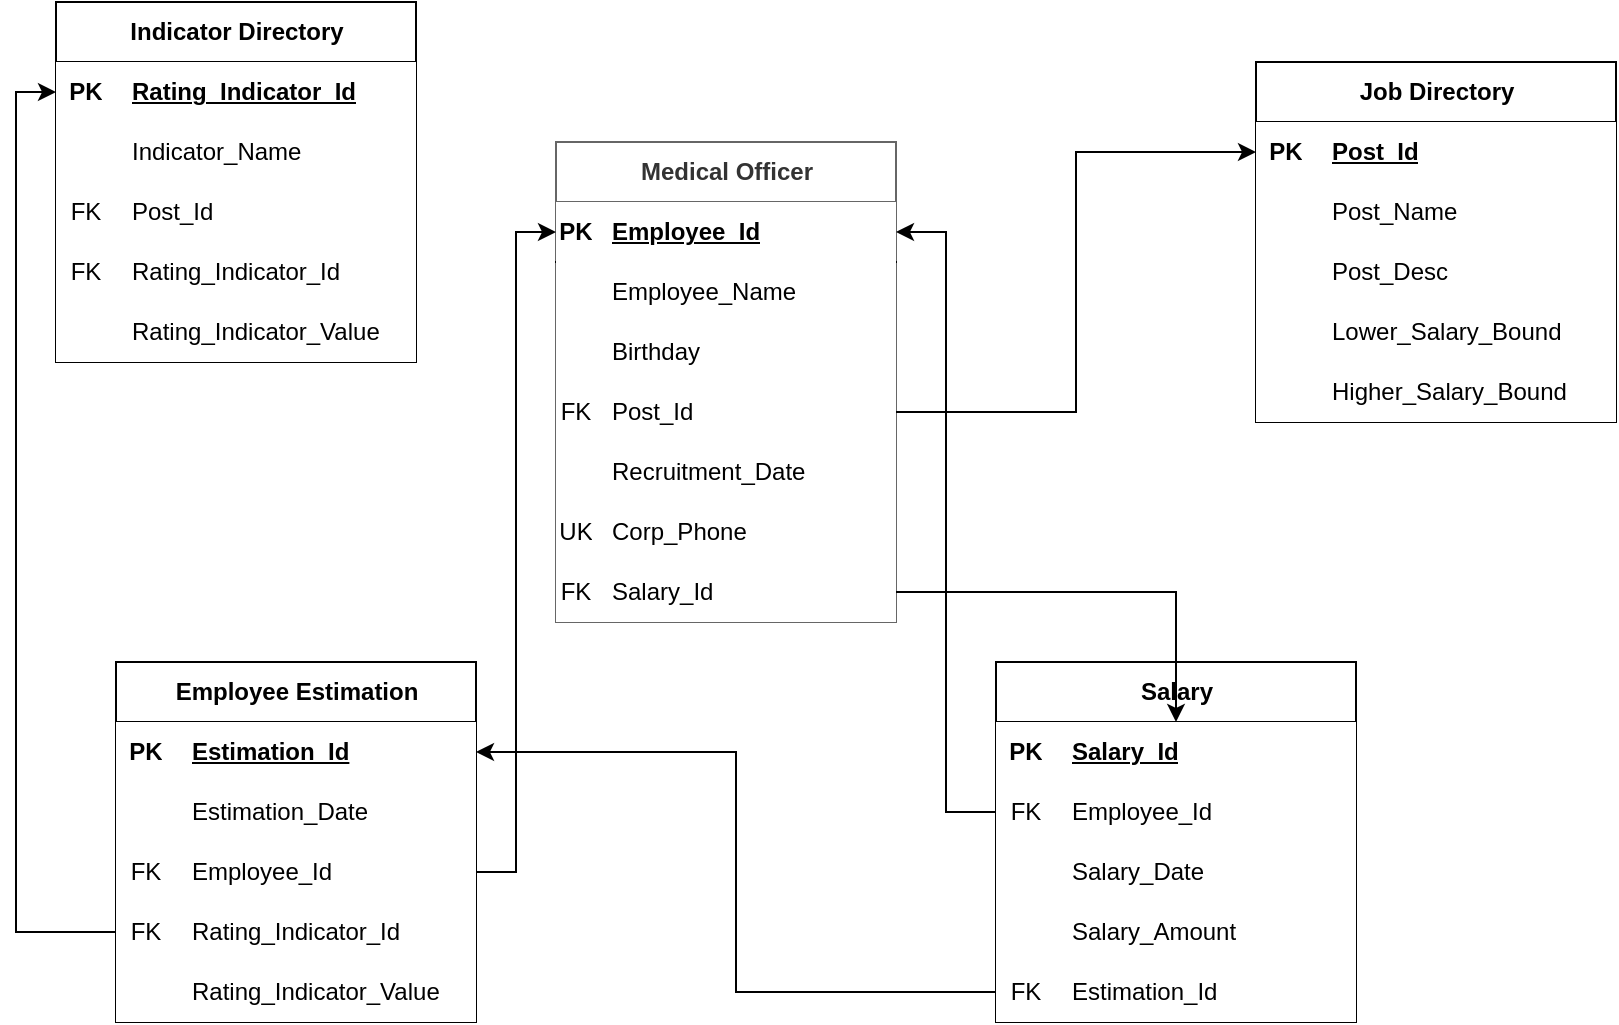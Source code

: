 <mxfile version="22.0.8" type="github">
  <diagram name="Страница — 1" id="zKT96YWZ9PQ_qWa-ZhKY">
    <mxGraphModel dx="995" dy="609" grid="1" gridSize="10" guides="1" tooltips="1" connect="1" arrows="1" fold="1" page="1" pageScale="1" pageWidth="827" pageHeight="1169" math="0" shadow="0">
      <root>
        <mxCell id="0" />
        <mxCell id="1" parent="0" />
        <mxCell id="txozZoUYV2aXUl3buHgu-1" value="Medical Officer" style="shape=table;startSize=30;container=1;collapsible=1;childLayout=tableLayout;fixedRows=1;rowLines=0;fontStyle=1;align=center;resizeLast=1;html=1;fillColor=#ffffff;strokeColor=#666666;fontColor=#333333;" vertex="1" parent="1">
          <mxGeometry x="480" y="240" width="170" height="240" as="geometry" />
        </mxCell>
        <mxCell id="txozZoUYV2aXUl3buHgu-2" value="" style="shape=tableRow;horizontal=0;startSize=0;swimlaneHead=0;swimlaneBody=0;fillColor=none;collapsible=0;dropTarget=0;points=[[0,0.5],[1,0.5]];portConstraint=eastwest;top=0;left=0;right=0;bottom=1;" vertex="1" parent="txozZoUYV2aXUl3buHgu-1">
          <mxGeometry y="30" width="170" height="30" as="geometry" />
        </mxCell>
        <mxCell id="txozZoUYV2aXUl3buHgu-3" value="PK" style="shape=partialRectangle;connectable=0;top=0;left=0;bottom=0;right=0;fontStyle=1;overflow=hidden;whiteSpace=wrap;html=1;" vertex="1" parent="txozZoUYV2aXUl3buHgu-2">
          <mxGeometry width="20" height="30" as="geometry">
            <mxRectangle width="20" height="30" as="alternateBounds" />
          </mxGeometry>
        </mxCell>
        <mxCell id="txozZoUYV2aXUl3buHgu-4" value="Employee_Id" style="shape=partialRectangle;connectable=0;top=0;left=0;bottom=0;right=0;align=left;spacingLeft=6;fontStyle=5;overflow=hidden;whiteSpace=wrap;html=1;strokeWidth=4;perimeterSpacing=2;" vertex="1" parent="txozZoUYV2aXUl3buHgu-2">
          <mxGeometry x="20" width="150" height="30" as="geometry">
            <mxRectangle width="150" height="30" as="alternateBounds" />
          </mxGeometry>
        </mxCell>
        <mxCell id="txozZoUYV2aXUl3buHgu-5" value="" style="shape=tableRow;horizontal=0;startSize=0;swimlaneHead=0;swimlaneBody=0;fillColor=none;collapsible=0;dropTarget=0;points=[[0,0.5],[1,0.5]];portConstraint=eastwest;top=0;left=0;right=0;bottom=0;" vertex="1" parent="txozZoUYV2aXUl3buHgu-1">
          <mxGeometry y="60" width="170" height="30" as="geometry" />
        </mxCell>
        <mxCell id="txozZoUYV2aXUl3buHgu-6" value="" style="shape=partialRectangle;connectable=0;top=0;left=0;bottom=0;right=0;editable=1;overflow=hidden;whiteSpace=wrap;html=1;" vertex="1" parent="txozZoUYV2aXUl3buHgu-5">
          <mxGeometry width="20" height="30" as="geometry">
            <mxRectangle width="20" height="30" as="alternateBounds" />
          </mxGeometry>
        </mxCell>
        <mxCell id="txozZoUYV2aXUl3buHgu-7" value="Employee_Name" style="shape=partialRectangle;connectable=0;top=0;left=0;bottom=0;right=0;align=left;spacingLeft=6;overflow=hidden;whiteSpace=wrap;html=1;" vertex="1" parent="txozZoUYV2aXUl3buHgu-5">
          <mxGeometry x="20" width="150" height="30" as="geometry">
            <mxRectangle width="150" height="30" as="alternateBounds" />
          </mxGeometry>
        </mxCell>
        <mxCell id="txozZoUYV2aXUl3buHgu-8" value="" style="shape=tableRow;horizontal=0;startSize=0;swimlaneHead=0;swimlaneBody=0;fillColor=none;collapsible=0;dropTarget=0;points=[[0,0.5],[1,0.5]];portConstraint=eastwest;top=0;left=0;right=0;bottom=0;" vertex="1" parent="txozZoUYV2aXUl3buHgu-1">
          <mxGeometry y="90" width="170" height="30" as="geometry" />
        </mxCell>
        <mxCell id="txozZoUYV2aXUl3buHgu-9" value="" style="shape=partialRectangle;connectable=0;top=0;left=0;bottom=0;right=0;editable=1;overflow=hidden;whiteSpace=wrap;html=1;" vertex="1" parent="txozZoUYV2aXUl3buHgu-8">
          <mxGeometry width="20" height="30" as="geometry">
            <mxRectangle width="20" height="30" as="alternateBounds" />
          </mxGeometry>
        </mxCell>
        <mxCell id="txozZoUYV2aXUl3buHgu-10" value="Birthday" style="shape=partialRectangle;connectable=0;top=0;left=0;bottom=0;right=0;align=left;spacingLeft=6;overflow=hidden;whiteSpace=wrap;html=1;" vertex="1" parent="txozZoUYV2aXUl3buHgu-8">
          <mxGeometry x="20" width="150" height="30" as="geometry">
            <mxRectangle width="150" height="30" as="alternateBounds" />
          </mxGeometry>
        </mxCell>
        <mxCell id="txozZoUYV2aXUl3buHgu-11" value="" style="shape=tableRow;horizontal=0;startSize=0;swimlaneHead=0;swimlaneBody=0;fillColor=none;collapsible=0;dropTarget=0;points=[[0,0.5],[1,0.5]];portConstraint=eastwest;top=0;left=0;right=0;bottom=0;strokeColor=#000000;" vertex="1" parent="txozZoUYV2aXUl3buHgu-1">
          <mxGeometry y="120" width="170" height="30" as="geometry" />
        </mxCell>
        <mxCell id="txozZoUYV2aXUl3buHgu-12" value="FK" style="shape=partialRectangle;connectable=0;top=0;left=0;bottom=0;right=0;editable=1;overflow=hidden;whiteSpace=wrap;html=1;" vertex="1" parent="txozZoUYV2aXUl3buHgu-11">
          <mxGeometry width="20" height="30" as="geometry">
            <mxRectangle width="20" height="30" as="alternateBounds" />
          </mxGeometry>
        </mxCell>
        <mxCell id="txozZoUYV2aXUl3buHgu-13" value="Post_Id" style="shape=partialRectangle;connectable=0;top=0;left=0;bottom=0;right=0;align=left;spacingLeft=6;overflow=hidden;whiteSpace=wrap;html=1;" vertex="1" parent="txozZoUYV2aXUl3buHgu-11">
          <mxGeometry x="20" width="150" height="30" as="geometry">
            <mxRectangle width="150" height="30" as="alternateBounds" />
          </mxGeometry>
        </mxCell>
        <mxCell id="txozZoUYV2aXUl3buHgu-18" style="shape=tableRow;horizontal=0;startSize=0;swimlaneHead=0;swimlaneBody=0;fillColor=none;collapsible=0;dropTarget=0;points=[[0,0.5],[1,0.5]];portConstraint=eastwest;top=0;left=0;right=0;bottom=0;strokeColor=#000000;" vertex="1" parent="txozZoUYV2aXUl3buHgu-1">
          <mxGeometry y="150" width="170" height="30" as="geometry" />
        </mxCell>
        <mxCell id="txozZoUYV2aXUl3buHgu-19" style="shape=partialRectangle;connectable=0;top=0;left=0;bottom=0;right=0;editable=1;overflow=hidden;whiteSpace=wrap;html=1;" vertex="1" parent="txozZoUYV2aXUl3buHgu-18">
          <mxGeometry width="20" height="30" as="geometry">
            <mxRectangle width="20" height="30" as="alternateBounds" />
          </mxGeometry>
        </mxCell>
        <mxCell id="txozZoUYV2aXUl3buHgu-20" value="Recruitment_Date" style="shape=partialRectangle;connectable=0;top=0;left=0;bottom=0;right=0;align=left;spacingLeft=6;overflow=hidden;whiteSpace=wrap;html=1;" vertex="1" parent="txozZoUYV2aXUl3buHgu-18">
          <mxGeometry x="20" width="150" height="30" as="geometry">
            <mxRectangle width="150" height="30" as="alternateBounds" />
          </mxGeometry>
        </mxCell>
        <mxCell id="txozZoUYV2aXUl3buHgu-21" style="shape=tableRow;horizontal=0;startSize=0;swimlaneHead=0;swimlaneBody=0;fillColor=none;collapsible=0;dropTarget=0;points=[[0,0.5],[1,0.5]];portConstraint=eastwest;top=0;left=0;right=0;bottom=0;strokeColor=#000000;" vertex="1" parent="txozZoUYV2aXUl3buHgu-1">
          <mxGeometry y="180" width="170" height="30" as="geometry" />
        </mxCell>
        <mxCell id="txozZoUYV2aXUl3buHgu-22" value="UK" style="shape=partialRectangle;connectable=0;top=0;left=0;bottom=0;right=0;editable=1;overflow=hidden;whiteSpace=wrap;html=1;" vertex="1" parent="txozZoUYV2aXUl3buHgu-21">
          <mxGeometry width="20" height="30" as="geometry">
            <mxRectangle width="20" height="30" as="alternateBounds" />
          </mxGeometry>
        </mxCell>
        <mxCell id="txozZoUYV2aXUl3buHgu-23" value="Corp_Phone" style="shape=partialRectangle;connectable=0;top=0;left=0;bottom=0;right=0;align=left;spacingLeft=6;overflow=hidden;whiteSpace=wrap;html=1;" vertex="1" parent="txozZoUYV2aXUl3buHgu-21">
          <mxGeometry x="20" width="150" height="30" as="geometry">
            <mxRectangle width="150" height="30" as="alternateBounds" />
          </mxGeometry>
        </mxCell>
        <mxCell id="txozZoUYV2aXUl3buHgu-24" style="shape=tableRow;horizontal=0;startSize=0;swimlaneHead=0;swimlaneBody=0;fillColor=none;collapsible=0;dropTarget=0;points=[[0,0.5],[1,0.5]];portConstraint=eastwest;top=0;left=0;right=0;bottom=0;strokeColor=#000000;" vertex="1" parent="txozZoUYV2aXUl3buHgu-1">
          <mxGeometry y="210" width="170" height="30" as="geometry" />
        </mxCell>
        <mxCell id="txozZoUYV2aXUl3buHgu-25" value="FK" style="shape=partialRectangle;connectable=0;top=0;left=0;bottom=0;right=0;editable=1;overflow=hidden;whiteSpace=wrap;html=1;" vertex="1" parent="txozZoUYV2aXUl3buHgu-24">
          <mxGeometry width="20" height="30" as="geometry">
            <mxRectangle width="20" height="30" as="alternateBounds" />
          </mxGeometry>
        </mxCell>
        <mxCell id="txozZoUYV2aXUl3buHgu-26" value="Salary_Id" style="shape=partialRectangle;connectable=0;top=0;left=0;bottom=0;right=0;align=left;spacingLeft=6;overflow=hidden;whiteSpace=wrap;html=1;" vertex="1" parent="txozZoUYV2aXUl3buHgu-24">
          <mxGeometry x="20" width="150" height="30" as="geometry">
            <mxRectangle width="150" height="30" as="alternateBounds" />
          </mxGeometry>
        </mxCell>
        <mxCell id="txozZoUYV2aXUl3buHgu-30" value="Job Directory" style="shape=table;startSize=30;container=1;collapsible=1;childLayout=tableLayout;fixedRows=1;rowLines=0;fontStyle=1;align=center;resizeLast=1;html=1;" vertex="1" parent="1">
          <mxGeometry x="830" y="200" width="180" height="180" as="geometry" />
        </mxCell>
        <mxCell id="txozZoUYV2aXUl3buHgu-31" value="" style="shape=tableRow;horizontal=0;startSize=0;swimlaneHead=0;swimlaneBody=0;fillColor=none;collapsible=0;dropTarget=0;points=[[0,0.5],[1,0.5]];portConstraint=eastwest;top=0;left=0;right=0;bottom=1;" vertex="1" parent="txozZoUYV2aXUl3buHgu-30">
          <mxGeometry y="30" width="180" height="30" as="geometry" />
        </mxCell>
        <mxCell id="txozZoUYV2aXUl3buHgu-32" value="PK" style="shape=partialRectangle;connectable=0;top=0;left=0;bottom=0;right=0;fontStyle=1;overflow=hidden;whiteSpace=wrap;html=1;" vertex="1" parent="txozZoUYV2aXUl3buHgu-31">
          <mxGeometry width="30" height="30" as="geometry">
            <mxRectangle width="30" height="30" as="alternateBounds" />
          </mxGeometry>
        </mxCell>
        <mxCell id="txozZoUYV2aXUl3buHgu-33" value="Post_Id" style="shape=partialRectangle;connectable=0;top=0;left=0;bottom=0;right=0;align=left;spacingLeft=6;fontStyle=5;overflow=hidden;whiteSpace=wrap;html=1;" vertex="1" parent="txozZoUYV2aXUl3buHgu-31">
          <mxGeometry x="30" width="150" height="30" as="geometry">
            <mxRectangle width="150" height="30" as="alternateBounds" />
          </mxGeometry>
        </mxCell>
        <mxCell id="txozZoUYV2aXUl3buHgu-34" value="" style="shape=tableRow;horizontal=0;startSize=0;swimlaneHead=0;swimlaneBody=0;fillColor=none;collapsible=0;dropTarget=0;points=[[0,0.5],[1,0.5]];portConstraint=eastwest;top=0;left=0;right=0;bottom=0;" vertex="1" parent="txozZoUYV2aXUl3buHgu-30">
          <mxGeometry y="60" width="180" height="30" as="geometry" />
        </mxCell>
        <mxCell id="txozZoUYV2aXUl3buHgu-35" value="" style="shape=partialRectangle;connectable=0;top=0;left=0;bottom=0;right=0;editable=1;overflow=hidden;whiteSpace=wrap;html=1;" vertex="1" parent="txozZoUYV2aXUl3buHgu-34">
          <mxGeometry width="30" height="30" as="geometry">
            <mxRectangle width="30" height="30" as="alternateBounds" />
          </mxGeometry>
        </mxCell>
        <mxCell id="txozZoUYV2aXUl3buHgu-36" value="Post_Name" style="shape=partialRectangle;connectable=0;top=0;left=0;bottom=0;right=0;align=left;spacingLeft=6;overflow=hidden;whiteSpace=wrap;html=1;" vertex="1" parent="txozZoUYV2aXUl3buHgu-34">
          <mxGeometry x="30" width="150" height="30" as="geometry">
            <mxRectangle width="150" height="30" as="alternateBounds" />
          </mxGeometry>
        </mxCell>
        <mxCell id="txozZoUYV2aXUl3buHgu-37" value="" style="shape=tableRow;horizontal=0;startSize=0;swimlaneHead=0;swimlaneBody=0;fillColor=none;collapsible=0;dropTarget=0;points=[[0,0.5],[1,0.5]];portConstraint=eastwest;top=0;left=0;right=0;bottom=0;" vertex="1" parent="txozZoUYV2aXUl3buHgu-30">
          <mxGeometry y="90" width="180" height="30" as="geometry" />
        </mxCell>
        <mxCell id="txozZoUYV2aXUl3buHgu-38" value="" style="shape=partialRectangle;connectable=0;top=0;left=0;bottom=0;right=0;editable=1;overflow=hidden;whiteSpace=wrap;html=1;" vertex="1" parent="txozZoUYV2aXUl3buHgu-37">
          <mxGeometry width="30" height="30" as="geometry">
            <mxRectangle width="30" height="30" as="alternateBounds" />
          </mxGeometry>
        </mxCell>
        <mxCell id="txozZoUYV2aXUl3buHgu-39" value="Post_Desc" style="shape=partialRectangle;connectable=0;top=0;left=0;bottom=0;right=0;align=left;spacingLeft=6;overflow=hidden;whiteSpace=wrap;html=1;" vertex="1" parent="txozZoUYV2aXUl3buHgu-37">
          <mxGeometry x="30" width="150" height="30" as="geometry">
            <mxRectangle width="150" height="30" as="alternateBounds" />
          </mxGeometry>
        </mxCell>
        <mxCell id="txozZoUYV2aXUl3buHgu-40" value="" style="shape=tableRow;horizontal=0;startSize=0;swimlaneHead=0;swimlaneBody=0;fillColor=none;collapsible=0;dropTarget=0;points=[[0,0.5],[1,0.5]];portConstraint=eastwest;top=0;left=0;right=0;bottom=0;" vertex="1" parent="txozZoUYV2aXUl3buHgu-30">
          <mxGeometry y="120" width="180" height="30" as="geometry" />
        </mxCell>
        <mxCell id="txozZoUYV2aXUl3buHgu-41" value="" style="shape=partialRectangle;connectable=0;top=0;left=0;bottom=0;right=0;editable=1;overflow=hidden;whiteSpace=wrap;html=1;" vertex="1" parent="txozZoUYV2aXUl3buHgu-40">
          <mxGeometry width="30" height="30" as="geometry">
            <mxRectangle width="30" height="30" as="alternateBounds" />
          </mxGeometry>
        </mxCell>
        <mxCell id="txozZoUYV2aXUl3buHgu-42" value="Lower_Salary_Bound" style="shape=partialRectangle;connectable=0;top=0;left=0;bottom=0;right=0;align=left;spacingLeft=6;overflow=hidden;whiteSpace=wrap;html=1;" vertex="1" parent="txozZoUYV2aXUl3buHgu-40">
          <mxGeometry x="30" width="150" height="30" as="geometry">
            <mxRectangle width="150" height="30" as="alternateBounds" />
          </mxGeometry>
        </mxCell>
        <mxCell id="txozZoUYV2aXUl3buHgu-45" style="shape=tableRow;horizontal=0;startSize=0;swimlaneHead=0;swimlaneBody=0;fillColor=none;collapsible=0;dropTarget=0;points=[[0,0.5],[1,0.5]];portConstraint=eastwest;top=0;left=0;right=0;bottom=0;" vertex="1" parent="txozZoUYV2aXUl3buHgu-30">
          <mxGeometry y="150" width="180" height="30" as="geometry" />
        </mxCell>
        <mxCell id="txozZoUYV2aXUl3buHgu-46" style="shape=partialRectangle;connectable=0;top=0;left=0;bottom=0;right=0;editable=1;overflow=hidden;whiteSpace=wrap;html=1;" vertex="1" parent="txozZoUYV2aXUl3buHgu-45">
          <mxGeometry width="30" height="30" as="geometry">
            <mxRectangle width="30" height="30" as="alternateBounds" />
          </mxGeometry>
        </mxCell>
        <mxCell id="txozZoUYV2aXUl3buHgu-47" value="Higher_Salary_Bound" style="shape=partialRectangle;connectable=0;top=0;left=0;bottom=0;right=0;align=left;spacingLeft=6;overflow=hidden;whiteSpace=wrap;html=1;" vertex="1" parent="txozZoUYV2aXUl3buHgu-45">
          <mxGeometry x="30" width="150" height="30" as="geometry">
            <mxRectangle width="150" height="30" as="alternateBounds" />
          </mxGeometry>
        </mxCell>
        <mxCell id="txozZoUYV2aXUl3buHgu-49" value="Salary" style="shape=table;startSize=30;container=1;collapsible=1;childLayout=tableLayout;fixedRows=1;rowLines=0;fontStyle=1;align=center;resizeLast=1;html=1;" vertex="1" parent="1">
          <mxGeometry x="700" y="500" width="180" height="180" as="geometry" />
        </mxCell>
        <mxCell id="txozZoUYV2aXUl3buHgu-50" value="" style="shape=tableRow;horizontal=0;startSize=0;swimlaneHead=0;swimlaneBody=0;fillColor=none;collapsible=0;dropTarget=0;points=[[0,0.5],[1,0.5]];portConstraint=eastwest;top=0;left=0;right=0;bottom=1;" vertex="1" parent="txozZoUYV2aXUl3buHgu-49">
          <mxGeometry y="30" width="180" height="30" as="geometry" />
        </mxCell>
        <mxCell id="txozZoUYV2aXUl3buHgu-51" value="PK" style="shape=partialRectangle;connectable=0;top=0;left=0;bottom=0;right=0;fontStyle=1;overflow=hidden;whiteSpace=wrap;html=1;" vertex="1" parent="txozZoUYV2aXUl3buHgu-50">
          <mxGeometry width="30" height="30" as="geometry">
            <mxRectangle width="30" height="30" as="alternateBounds" />
          </mxGeometry>
        </mxCell>
        <mxCell id="txozZoUYV2aXUl3buHgu-52" value="Salary_Id" style="shape=partialRectangle;connectable=0;top=0;left=0;bottom=0;right=0;align=left;spacingLeft=6;fontStyle=5;overflow=hidden;whiteSpace=wrap;html=1;" vertex="1" parent="txozZoUYV2aXUl3buHgu-50">
          <mxGeometry x="30" width="150" height="30" as="geometry">
            <mxRectangle width="150" height="30" as="alternateBounds" />
          </mxGeometry>
        </mxCell>
        <mxCell id="txozZoUYV2aXUl3buHgu-53" value="" style="shape=tableRow;horizontal=0;startSize=0;swimlaneHead=0;swimlaneBody=0;fillColor=none;collapsible=0;dropTarget=0;points=[[0,0.5],[1,0.5]];portConstraint=eastwest;top=0;left=0;right=0;bottom=0;" vertex="1" parent="txozZoUYV2aXUl3buHgu-49">
          <mxGeometry y="60" width="180" height="30" as="geometry" />
        </mxCell>
        <mxCell id="txozZoUYV2aXUl3buHgu-54" value="FK" style="shape=partialRectangle;connectable=0;top=0;left=0;bottom=0;right=0;editable=1;overflow=hidden;whiteSpace=wrap;html=1;" vertex="1" parent="txozZoUYV2aXUl3buHgu-53">
          <mxGeometry width="30" height="30" as="geometry">
            <mxRectangle width="30" height="30" as="alternateBounds" />
          </mxGeometry>
        </mxCell>
        <mxCell id="txozZoUYV2aXUl3buHgu-55" value="Employee_Id" style="shape=partialRectangle;connectable=0;top=0;left=0;bottom=0;right=0;align=left;spacingLeft=6;overflow=hidden;whiteSpace=wrap;html=1;" vertex="1" parent="txozZoUYV2aXUl3buHgu-53">
          <mxGeometry x="30" width="150" height="30" as="geometry">
            <mxRectangle width="150" height="30" as="alternateBounds" />
          </mxGeometry>
        </mxCell>
        <mxCell id="txozZoUYV2aXUl3buHgu-56" value="" style="shape=tableRow;horizontal=0;startSize=0;swimlaneHead=0;swimlaneBody=0;fillColor=none;collapsible=0;dropTarget=0;points=[[0,0.5],[1,0.5]];portConstraint=eastwest;top=0;left=0;right=0;bottom=0;" vertex="1" parent="txozZoUYV2aXUl3buHgu-49">
          <mxGeometry y="90" width="180" height="30" as="geometry" />
        </mxCell>
        <mxCell id="txozZoUYV2aXUl3buHgu-57" value="" style="shape=partialRectangle;connectable=0;top=0;left=0;bottom=0;right=0;editable=1;overflow=hidden;whiteSpace=wrap;html=1;" vertex="1" parent="txozZoUYV2aXUl3buHgu-56">
          <mxGeometry width="30" height="30" as="geometry">
            <mxRectangle width="30" height="30" as="alternateBounds" />
          </mxGeometry>
        </mxCell>
        <mxCell id="txozZoUYV2aXUl3buHgu-58" value="Salary_Date" style="shape=partialRectangle;connectable=0;top=0;left=0;bottom=0;right=0;align=left;spacingLeft=6;overflow=hidden;whiteSpace=wrap;html=1;" vertex="1" parent="txozZoUYV2aXUl3buHgu-56">
          <mxGeometry x="30" width="150" height="30" as="geometry">
            <mxRectangle width="150" height="30" as="alternateBounds" />
          </mxGeometry>
        </mxCell>
        <mxCell id="txozZoUYV2aXUl3buHgu-59" value="" style="shape=tableRow;horizontal=0;startSize=0;swimlaneHead=0;swimlaneBody=0;fillColor=none;collapsible=0;dropTarget=0;points=[[0,0.5],[1,0.5]];portConstraint=eastwest;top=0;left=0;right=0;bottom=0;" vertex="1" parent="txozZoUYV2aXUl3buHgu-49">
          <mxGeometry y="120" width="180" height="30" as="geometry" />
        </mxCell>
        <mxCell id="txozZoUYV2aXUl3buHgu-60" value="" style="shape=partialRectangle;connectable=0;top=0;left=0;bottom=0;right=0;editable=1;overflow=hidden;whiteSpace=wrap;html=1;" vertex="1" parent="txozZoUYV2aXUl3buHgu-59">
          <mxGeometry width="30" height="30" as="geometry">
            <mxRectangle width="30" height="30" as="alternateBounds" />
          </mxGeometry>
        </mxCell>
        <mxCell id="txozZoUYV2aXUl3buHgu-61" value="Salary_Amount" style="shape=partialRectangle;connectable=0;top=0;left=0;bottom=0;right=0;align=left;spacingLeft=6;overflow=hidden;whiteSpace=wrap;html=1;" vertex="1" parent="txozZoUYV2aXUl3buHgu-59">
          <mxGeometry x="30" width="150" height="30" as="geometry">
            <mxRectangle width="150" height="30" as="alternateBounds" />
          </mxGeometry>
        </mxCell>
        <mxCell id="txozZoUYV2aXUl3buHgu-67" style="shape=tableRow;horizontal=0;startSize=0;swimlaneHead=0;swimlaneBody=0;fillColor=none;collapsible=0;dropTarget=0;points=[[0,0.5],[1,0.5]];portConstraint=eastwest;top=0;left=0;right=0;bottom=0;" vertex="1" parent="txozZoUYV2aXUl3buHgu-49">
          <mxGeometry y="150" width="180" height="30" as="geometry" />
        </mxCell>
        <mxCell id="txozZoUYV2aXUl3buHgu-68" value="FK" style="shape=partialRectangle;connectable=0;top=0;left=0;bottom=0;right=0;editable=1;overflow=hidden;whiteSpace=wrap;html=1;" vertex="1" parent="txozZoUYV2aXUl3buHgu-67">
          <mxGeometry width="30" height="30" as="geometry">
            <mxRectangle width="30" height="30" as="alternateBounds" />
          </mxGeometry>
        </mxCell>
        <mxCell id="txozZoUYV2aXUl3buHgu-69" value="Estimation_Id" style="shape=partialRectangle;connectable=0;top=0;left=0;bottom=0;right=0;align=left;spacingLeft=6;overflow=hidden;whiteSpace=wrap;html=1;" vertex="1" parent="txozZoUYV2aXUl3buHgu-67">
          <mxGeometry x="30" width="150" height="30" as="geometry">
            <mxRectangle width="150" height="30" as="alternateBounds" />
          </mxGeometry>
        </mxCell>
        <mxCell id="txozZoUYV2aXUl3buHgu-64" style="edgeStyle=orthogonalEdgeStyle;rounded=0;orthogonalLoop=1;jettySize=auto;html=1;" edge="1" parent="1" source="txozZoUYV2aXUl3buHgu-11" target="txozZoUYV2aXUl3buHgu-31">
          <mxGeometry relative="1" as="geometry" />
        </mxCell>
        <mxCell id="txozZoUYV2aXUl3buHgu-65" style="edgeStyle=orthogonalEdgeStyle;rounded=0;orthogonalLoop=1;jettySize=auto;html=1;" edge="1" parent="1" source="txozZoUYV2aXUl3buHgu-24" target="txozZoUYV2aXUl3buHgu-50">
          <mxGeometry relative="1" as="geometry">
            <Array as="points">
              <mxPoint x="790" y="465" />
            </Array>
          </mxGeometry>
        </mxCell>
        <mxCell id="txozZoUYV2aXUl3buHgu-85" value="Employee Estimation" style="shape=table;startSize=30;container=1;collapsible=1;childLayout=tableLayout;fixedRows=1;rowLines=0;fontStyle=1;align=center;resizeLast=1;html=1;" vertex="1" parent="1">
          <mxGeometry x="260" y="500" width="180" height="180" as="geometry" />
        </mxCell>
        <mxCell id="txozZoUYV2aXUl3buHgu-86" value="" style="shape=tableRow;horizontal=0;startSize=0;swimlaneHead=0;swimlaneBody=0;fillColor=none;collapsible=0;dropTarget=0;points=[[0,0.5],[1,0.5]];portConstraint=eastwest;top=0;left=0;right=0;bottom=1;" vertex="1" parent="txozZoUYV2aXUl3buHgu-85">
          <mxGeometry y="30" width="180" height="30" as="geometry" />
        </mxCell>
        <mxCell id="txozZoUYV2aXUl3buHgu-87" value="PK" style="shape=partialRectangle;connectable=0;top=0;left=0;bottom=0;right=0;fontStyle=1;overflow=hidden;whiteSpace=wrap;html=1;" vertex="1" parent="txozZoUYV2aXUl3buHgu-86">
          <mxGeometry width="30" height="30" as="geometry">
            <mxRectangle width="30" height="30" as="alternateBounds" />
          </mxGeometry>
        </mxCell>
        <mxCell id="txozZoUYV2aXUl3buHgu-88" value="Estimation_Id" style="shape=partialRectangle;connectable=0;top=0;left=0;bottom=0;right=0;align=left;spacingLeft=6;fontStyle=5;overflow=hidden;whiteSpace=wrap;html=1;" vertex="1" parent="txozZoUYV2aXUl3buHgu-86">
          <mxGeometry x="30" width="150" height="30" as="geometry">
            <mxRectangle width="150" height="30" as="alternateBounds" />
          </mxGeometry>
        </mxCell>
        <mxCell id="txozZoUYV2aXUl3buHgu-89" value="" style="shape=tableRow;horizontal=0;startSize=0;swimlaneHead=0;swimlaneBody=0;fillColor=none;collapsible=0;dropTarget=0;points=[[0,0.5],[1,0.5]];portConstraint=eastwest;top=0;left=0;right=0;bottom=0;" vertex="1" parent="txozZoUYV2aXUl3buHgu-85">
          <mxGeometry y="60" width="180" height="30" as="geometry" />
        </mxCell>
        <mxCell id="txozZoUYV2aXUl3buHgu-90" value="" style="shape=partialRectangle;connectable=0;top=0;left=0;bottom=0;right=0;editable=1;overflow=hidden;whiteSpace=wrap;html=1;" vertex="1" parent="txozZoUYV2aXUl3buHgu-89">
          <mxGeometry width="30" height="30" as="geometry">
            <mxRectangle width="30" height="30" as="alternateBounds" />
          </mxGeometry>
        </mxCell>
        <mxCell id="txozZoUYV2aXUl3buHgu-91" value="Estimation_Date" style="shape=partialRectangle;connectable=0;top=0;left=0;bottom=0;right=0;align=left;spacingLeft=6;overflow=hidden;whiteSpace=wrap;html=1;" vertex="1" parent="txozZoUYV2aXUl3buHgu-89">
          <mxGeometry x="30" width="150" height="30" as="geometry">
            <mxRectangle width="150" height="30" as="alternateBounds" />
          </mxGeometry>
        </mxCell>
        <mxCell id="txozZoUYV2aXUl3buHgu-92" value="" style="shape=tableRow;horizontal=0;startSize=0;swimlaneHead=0;swimlaneBody=0;fillColor=none;collapsible=0;dropTarget=0;points=[[0,0.5],[1,0.5]];portConstraint=eastwest;top=0;left=0;right=0;bottom=0;" vertex="1" parent="txozZoUYV2aXUl3buHgu-85">
          <mxGeometry y="90" width="180" height="30" as="geometry" />
        </mxCell>
        <mxCell id="txozZoUYV2aXUl3buHgu-93" value="FK" style="shape=partialRectangle;connectable=0;top=0;left=0;bottom=0;right=0;editable=1;overflow=hidden;whiteSpace=wrap;html=1;" vertex="1" parent="txozZoUYV2aXUl3buHgu-92">
          <mxGeometry width="30" height="30" as="geometry">
            <mxRectangle width="30" height="30" as="alternateBounds" />
          </mxGeometry>
        </mxCell>
        <mxCell id="txozZoUYV2aXUl3buHgu-94" value="Employee_Id" style="shape=partialRectangle;connectable=0;top=0;left=0;bottom=0;right=0;align=left;spacingLeft=6;overflow=hidden;whiteSpace=wrap;html=1;" vertex="1" parent="txozZoUYV2aXUl3buHgu-92">
          <mxGeometry x="30" width="150" height="30" as="geometry">
            <mxRectangle width="150" height="30" as="alternateBounds" />
          </mxGeometry>
        </mxCell>
        <mxCell id="txozZoUYV2aXUl3buHgu-95" value="" style="shape=tableRow;horizontal=0;startSize=0;swimlaneHead=0;swimlaneBody=0;fillColor=none;collapsible=0;dropTarget=0;points=[[0,0.5],[1,0.5]];portConstraint=eastwest;top=0;left=0;right=0;bottom=0;" vertex="1" parent="txozZoUYV2aXUl3buHgu-85">
          <mxGeometry y="120" width="180" height="30" as="geometry" />
        </mxCell>
        <mxCell id="txozZoUYV2aXUl3buHgu-96" value="FK" style="shape=partialRectangle;connectable=0;top=0;left=0;bottom=0;right=0;editable=1;overflow=hidden;whiteSpace=wrap;html=1;" vertex="1" parent="txozZoUYV2aXUl3buHgu-95">
          <mxGeometry width="30" height="30" as="geometry">
            <mxRectangle width="30" height="30" as="alternateBounds" />
          </mxGeometry>
        </mxCell>
        <mxCell id="txozZoUYV2aXUl3buHgu-97" value="Rating_Indicator_Id" style="shape=partialRectangle;connectable=0;top=0;left=0;bottom=0;right=0;align=left;spacingLeft=6;overflow=hidden;whiteSpace=wrap;html=1;" vertex="1" parent="txozZoUYV2aXUl3buHgu-95">
          <mxGeometry x="30" width="150" height="30" as="geometry">
            <mxRectangle width="150" height="30" as="alternateBounds" />
          </mxGeometry>
        </mxCell>
        <mxCell id="txozZoUYV2aXUl3buHgu-98" style="shape=tableRow;horizontal=0;startSize=0;swimlaneHead=0;swimlaneBody=0;fillColor=none;collapsible=0;dropTarget=0;points=[[0,0.5],[1,0.5]];portConstraint=eastwest;top=0;left=0;right=0;bottom=0;" vertex="1" parent="txozZoUYV2aXUl3buHgu-85">
          <mxGeometry y="150" width="180" height="30" as="geometry" />
        </mxCell>
        <mxCell id="txozZoUYV2aXUl3buHgu-99" style="shape=partialRectangle;connectable=0;top=0;left=0;bottom=0;right=0;editable=1;overflow=hidden;whiteSpace=wrap;html=1;" vertex="1" parent="txozZoUYV2aXUl3buHgu-98">
          <mxGeometry width="30" height="30" as="geometry">
            <mxRectangle width="30" height="30" as="alternateBounds" />
          </mxGeometry>
        </mxCell>
        <mxCell id="txozZoUYV2aXUl3buHgu-100" value="Rating_Indicator_Value" style="shape=partialRectangle;connectable=0;top=0;left=0;bottom=0;right=0;align=left;spacingLeft=6;overflow=hidden;whiteSpace=wrap;html=1;" vertex="1" parent="txozZoUYV2aXUl3buHgu-98">
          <mxGeometry x="30" width="150" height="30" as="geometry">
            <mxRectangle width="150" height="30" as="alternateBounds" />
          </mxGeometry>
        </mxCell>
        <mxCell id="txozZoUYV2aXUl3buHgu-110" style="edgeStyle=orthogonalEdgeStyle;rounded=0;orthogonalLoop=1;jettySize=auto;html=1;" edge="1" parent="1" source="txozZoUYV2aXUl3buHgu-67" target="txozZoUYV2aXUl3buHgu-86">
          <mxGeometry relative="1" as="geometry" />
        </mxCell>
        <mxCell id="txozZoUYV2aXUl3buHgu-114" style="edgeStyle=orthogonalEdgeStyle;rounded=0;orthogonalLoop=1;jettySize=auto;html=1;entryX=0;entryY=0.5;entryDx=0;entryDy=0;" edge="1" parent="1" source="txozZoUYV2aXUl3buHgu-92" target="txozZoUYV2aXUl3buHgu-2">
          <mxGeometry relative="1" as="geometry" />
        </mxCell>
        <mxCell id="txozZoUYV2aXUl3buHgu-115" style="edgeStyle=orthogonalEdgeStyle;rounded=0;orthogonalLoop=1;jettySize=auto;html=1;" edge="1" parent="1" source="txozZoUYV2aXUl3buHgu-53" target="txozZoUYV2aXUl3buHgu-2">
          <mxGeometry relative="1" as="geometry" />
        </mxCell>
        <mxCell id="txozZoUYV2aXUl3buHgu-116" value="Indicator Directory" style="shape=table;startSize=30;container=1;collapsible=1;childLayout=tableLayout;fixedRows=1;rowLines=0;fontStyle=1;align=center;resizeLast=1;html=1;" vertex="1" parent="1">
          <mxGeometry x="230" y="170" width="180" height="180" as="geometry" />
        </mxCell>
        <mxCell id="txozZoUYV2aXUl3buHgu-117" value="" style="shape=tableRow;horizontal=0;startSize=0;swimlaneHead=0;swimlaneBody=0;fillColor=none;collapsible=0;dropTarget=0;points=[[0,0.5],[1,0.5]];portConstraint=eastwest;top=0;left=0;right=0;bottom=1;" vertex="1" parent="txozZoUYV2aXUl3buHgu-116">
          <mxGeometry y="30" width="180" height="30" as="geometry" />
        </mxCell>
        <mxCell id="txozZoUYV2aXUl3buHgu-118" value="PK" style="shape=partialRectangle;connectable=0;top=0;left=0;bottom=0;right=0;fontStyle=1;overflow=hidden;whiteSpace=wrap;html=1;" vertex="1" parent="txozZoUYV2aXUl3buHgu-117">
          <mxGeometry width="30" height="30" as="geometry">
            <mxRectangle width="30" height="30" as="alternateBounds" />
          </mxGeometry>
        </mxCell>
        <mxCell id="txozZoUYV2aXUl3buHgu-119" value="Rating_Indicator_Id" style="shape=partialRectangle;connectable=0;top=0;left=0;bottom=0;right=0;align=left;spacingLeft=6;fontStyle=5;overflow=hidden;whiteSpace=wrap;html=1;" vertex="1" parent="txozZoUYV2aXUl3buHgu-117">
          <mxGeometry x="30" width="150" height="30" as="geometry">
            <mxRectangle width="150" height="30" as="alternateBounds" />
          </mxGeometry>
        </mxCell>
        <mxCell id="txozZoUYV2aXUl3buHgu-120" value="" style="shape=tableRow;horizontal=0;startSize=0;swimlaneHead=0;swimlaneBody=0;fillColor=none;collapsible=0;dropTarget=0;points=[[0,0.5],[1,0.5]];portConstraint=eastwest;top=0;left=0;right=0;bottom=0;" vertex="1" parent="txozZoUYV2aXUl3buHgu-116">
          <mxGeometry y="60" width="180" height="30" as="geometry" />
        </mxCell>
        <mxCell id="txozZoUYV2aXUl3buHgu-121" value="" style="shape=partialRectangle;connectable=0;top=0;left=0;bottom=0;right=0;editable=1;overflow=hidden;whiteSpace=wrap;html=1;" vertex="1" parent="txozZoUYV2aXUl3buHgu-120">
          <mxGeometry width="30" height="30" as="geometry">
            <mxRectangle width="30" height="30" as="alternateBounds" />
          </mxGeometry>
        </mxCell>
        <mxCell id="txozZoUYV2aXUl3buHgu-122" value="Indicator_Name" style="shape=partialRectangle;connectable=0;top=0;left=0;bottom=0;right=0;align=left;spacingLeft=6;overflow=hidden;whiteSpace=wrap;html=1;" vertex="1" parent="txozZoUYV2aXUl3buHgu-120">
          <mxGeometry x="30" width="150" height="30" as="geometry">
            <mxRectangle width="150" height="30" as="alternateBounds" />
          </mxGeometry>
        </mxCell>
        <mxCell id="txozZoUYV2aXUl3buHgu-123" value="" style="shape=tableRow;horizontal=0;startSize=0;swimlaneHead=0;swimlaneBody=0;fillColor=none;collapsible=0;dropTarget=0;points=[[0,0.5],[1,0.5]];portConstraint=eastwest;top=0;left=0;right=0;bottom=0;" vertex="1" parent="txozZoUYV2aXUl3buHgu-116">
          <mxGeometry y="90" width="180" height="30" as="geometry" />
        </mxCell>
        <mxCell id="txozZoUYV2aXUl3buHgu-124" value="FK" style="shape=partialRectangle;connectable=0;top=0;left=0;bottom=0;right=0;editable=1;overflow=hidden;whiteSpace=wrap;html=1;" vertex="1" parent="txozZoUYV2aXUl3buHgu-123">
          <mxGeometry width="30" height="30" as="geometry">
            <mxRectangle width="30" height="30" as="alternateBounds" />
          </mxGeometry>
        </mxCell>
        <mxCell id="txozZoUYV2aXUl3buHgu-125" value="Post_Id" style="shape=partialRectangle;connectable=0;top=0;left=0;bottom=0;right=0;align=left;spacingLeft=6;overflow=hidden;whiteSpace=wrap;html=1;" vertex="1" parent="txozZoUYV2aXUl3buHgu-123">
          <mxGeometry x="30" width="150" height="30" as="geometry">
            <mxRectangle width="150" height="30" as="alternateBounds" />
          </mxGeometry>
        </mxCell>
        <mxCell id="txozZoUYV2aXUl3buHgu-126" value="" style="shape=tableRow;horizontal=0;startSize=0;swimlaneHead=0;swimlaneBody=0;fillColor=none;collapsible=0;dropTarget=0;points=[[0,0.5],[1,0.5]];portConstraint=eastwest;top=0;left=0;right=0;bottom=0;" vertex="1" parent="txozZoUYV2aXUl3buHgu-116">
          <mxGeometry y="120" width="180" height="30" as="geometry" />
        </mxCell>
        <mxCell id="txozZoUYV2aXUl3buHgu-127" value="FK" style="shape=partialRectangle;connectable=0;top=0;left=0;bottom=0;right=0;editable=1;overflow=hidden;whiteSpace=wrap;html=1;" vertex="1" parent="txozZoUYV2aXUl3buHgu-126">
          <mxGeometry width="30" height="30" as="geometry">
            <mxRectangle width="30" height="30" as="alternateBounds" />
          </mxGeometry>
        </mxCell>
        <mxCell id="txozZoUYV2aXUl3buHgu-128" value="Rating_Indicator_Id" style="shape=partialRectangle;connectable=0;top=0;left=0;bottom=0;right=0;align=left;spacingLeft=6;overflow=hidden;whiteSpace=wrap;html=1;" vertex="1" parent="txozZoUYV2aXUl3buHgu-126">
          <mxGeometry x="30" width="150" height="30" as="geometry">
            <mxRectangle width="150" height="30" as="alternateBounds" />
          </mxGeometry>
        </mxCell>
        <mxCell id="txozZoUYV2aXUl3buHgu-129" style="shape=tableRow;horizontal=0;startSize=0;swimlaneHead=0;swimlaneBody=0;fillColor=none;collapsible=0;dropTarget=0;points=[[0,0.5],[1,0.5]];portConstraint=eastwest;top=0;left=0;right=0;bottom=0;" vertex="1" parent="txozZoUYV2aXUl3buHgu-116">
          <mxGeometry y="150" width="180" height="30" as="geometry" />
        </mxCell>
        <mxCell id="txozZoUYV2aXUl3buHgu-130" style="shape=partialRectangle;connectable=0;top=0;left=0;bottom=0;right=0;editable=1;overflow=hidden;whiteSpace=wrap;html=1;" vertex="1" parent="txozZoUYV2aXUl3buHgu-129">
          <mxGeometry width="30" height="30" as="geometry">
            <mxRectangle width="30" height="30" as="alternateBounds" />
          </mxGeometry>
        </mxCell>
        <mxCell id="txozZoUYV2aXUl3buHgu-131" value="Rating_Indicator_Value" style="shape=partialRectangle;connectable=0;top=0;left=0;bottom=0;right=0;align=left;spacingLeft=6;overflow=hidden;whiteSpace=wrap;html=1;" vertex="1" parent="txozZoUYV2aXUl3buHgu-129">
          <mxGeometry x="30" width="150" height="30" as="geometry">
            <mxRectangle width="150" height="30" as="alternateBounds" />
          </mxGeometry>
        </mxCell>
        <mxCell id="txozZoUYV2aXUl3buHgu-132" style="edgeStyle=orthogonalEdgeStyle;rounded=0;orthogonalLoop=1;jettySize=auto;html=1;entryX=0;entryY=0.5;entryDx=0;entryDy=0;" edge="1" parent="1" source="txozZoUYV2aXUl3buHgu-95" target="txozZoUYV2aXUl3buHgu-117">
          <mxGeometry relative="1" as="geometry" />
        </mxCell>
      </root>
    </mxGraphModel>
  </diagram>
</mxfile>
